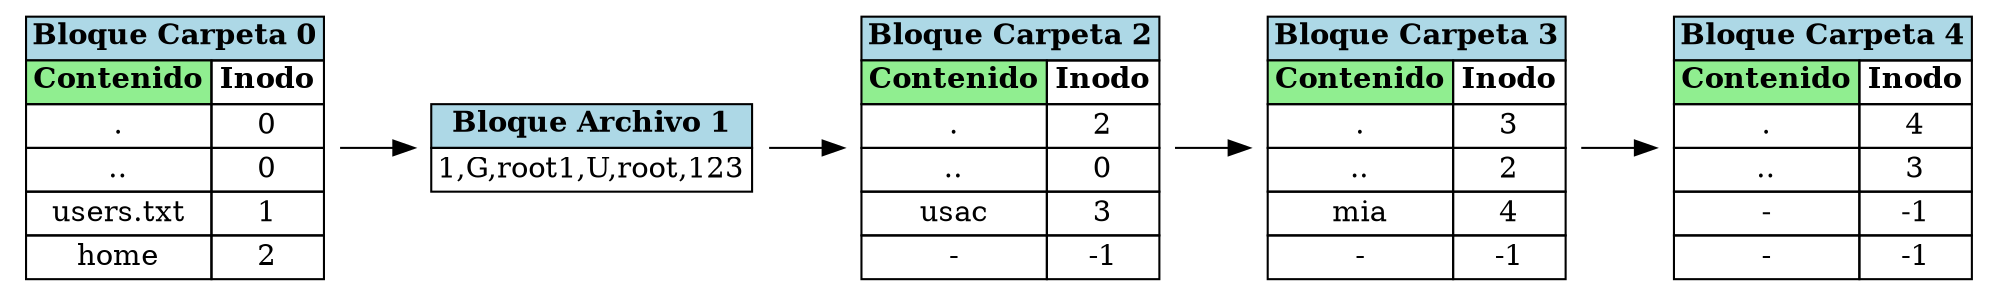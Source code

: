digraph G {
		rankdir=LR;
		node [shape=plaintext]block0 [label=<
				<table border="0" cellborder="1" cellspacing="0">
					<tr><td colspan="2" bgcolor="lightblue"><b>Bloque Carpeta 0</b></td></tr>
					<tr><td bgcolor="lightgreen"><b>Contenido</b></td><td><b>Inodo</b></td></tr>
				
							<tr><td>.</td><td>0</td></tr>
						
							<tr><td>..</td><td>0</td></tr>
						
							<tr><td>users.txt</td><td>1</td></tr>
						
							<tr><td>home</td><td>2</td></tr>
						</table>>];block0 -> block1;
block1 [label=<
				<table border="0" cellborder="1" cellspacing="0">
					<tr><td bgcolor="lightblue"><b>Bloque Archivo 1</b></td></tr>
					<tr><td>1,G,root
1,U,root,123
</td></tr>
				</table>>];
				block1 -> block2;
block2 [label=<
				<table border="0" cellborder="1" cellspacing="0">
					<tr><td colspan="2" bgcolor="lightblue"><b>Bloque Carpeta 2</b></td></tr>
					<tr><td bgcolor="lightgreen"><b>Contenido</b></td><td><b>Inodo</b></td></tr>
				
							<tr><td>.</td><td>2</td></tr>
						
							<tr><td>..</td><td>0</td></tr>
						
							<tr><td>usac</td><td>3</td></tr>
						
							<tr><td>-</td><td>-1</td></tr>
						</table>>];block2 -> block3;
block3 [label=<
				<table border="0" cellborder="1" cellspacing="0">
					<tr><td colspan="2" bgcolor="lightblue"><b>Bloque Carpeta 3</b></td></tr>
					<tr><td bgcolor="lightgreen"><b>Contenido</b></td><td><b>Inodo</b></td></tr>
				
							<tr><td>.</td><td>3</td></tr>
						
							<tr><td>..</td><td>2</td></tr>
						
							<tr><td>mia</td><td>4</td></tr>
						
							<tr><td>-</td><td>-1</td></tr>
						</table>>];block3 -> block4;
block4 [label=<
				<table border="0" cellborder="1" cellspacing="0">
					<tr><td colspan="2" bgcolor="lightblue"><b>Bloque Carpeta 4</b></td></tr>
					<tr><td bgcolor="lightgreen"><b>Contenido</b></td><td><b>Inodo</b></td></tr>
				
							<tr><td>.</td><td>4</td></tr>
						
							<tr><td>..</td><td>3</td></tr>
						
							<tr><td>-</td><td>-1</td></tr>
						
							<tr><td>-</td><td>-1</td></tr>
						</table>>];}